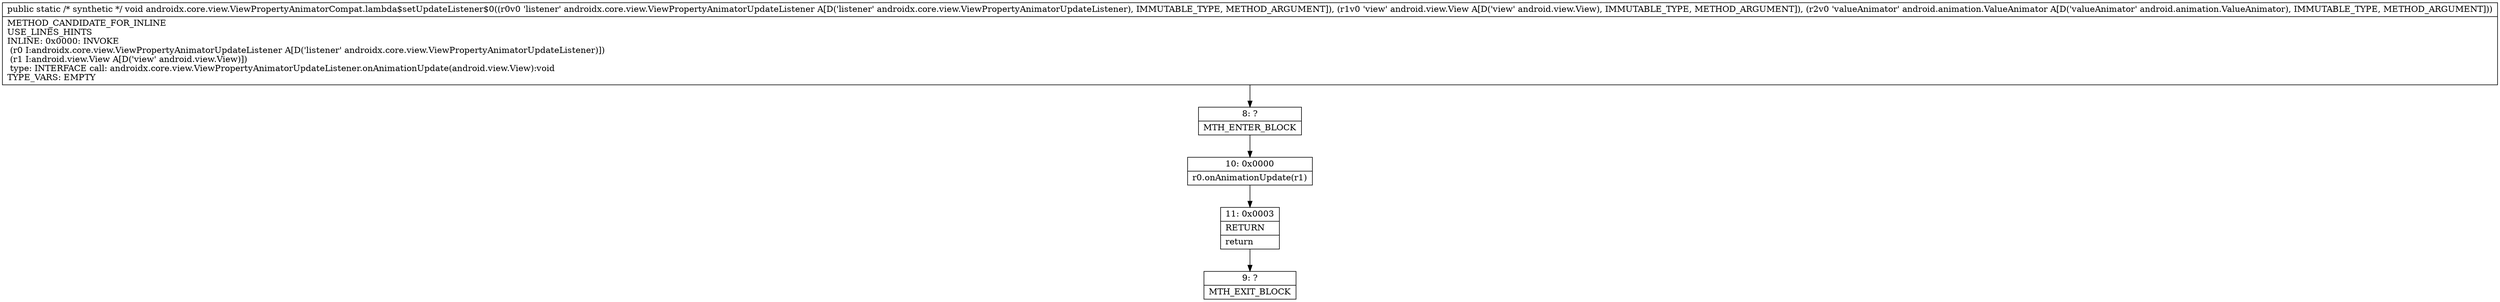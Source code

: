 digraph "CFG forandroidx.core.view.ViewPropertyAnimatorCompat.lambda$setUpdateListener$0(Landroidx\/core\/view\/ViewPropertyAnimatorUpdateListener;Landroid\/view\/View;Landroid\/animation\/ValueAnimator;)V" {
Node_8 [shape=record,label="{8\:\ ?|MTH_ENTER_BLOCK\l}"];
Node_10 [shape=record,label="{10\:\ 0x0000|r0.onAnimationUpdate(r1)\l}"];
Node_11 [shape=record,label="{11\:\ 0x0003|RETURN\l|return\l}"];
Node_9 [shape=record,label="{9\:\ ?|MTH_EXIT_BLOCK\l}"];
MethodNode[shape=record,label="{public static \/* synthetic *\/ void androidx.core.view.ViewPropertyAnimatorCompat.lambda$setUpdateListener$0((r0v0 'listener' androidx.core.view.ViewPropertyAnimatorUpdateListener A[D('listener' androidx.core.view.ViewPropertyAnimatorUpdateListener), IMMUTABLE_TYPE, METHOD_ARGUMENT]), (r1v0 'view' android.view.View A[D('view' android.view.View), IMMUTABLE_TYPE, METHOD_ARGUMENT]), (r2v0 'valueAnimator' android.animation.ValueAnimator A[D('valueAnimator' android.animation.ValueAnimator), IMMUTABLE_TYPE, METHOD_ARGUMENT]))  | METHOD_CANDIDATE_FOR_INLINE\lUSE_LINES_HINTS\lINLINE: 0x0000: INVOKE  \l  (r0 I:androidx.core.view.ViewPropertyAnimatorUpdateListener A[D('listener' androidx.core.view.ViewPropertyAnimatorUpdateListener)])\l  (r1 I:android.view.View A[D('view' android.view.View)])\l type: INTERFACE call: androidx.core.view.ViewPropertyAnimatorUpdateListener.onAnimationUpdate(android.view.View):void\lTYPE_VARS: EMPTY\l}"];
MethodNode -> Node_8;Node_8 -> Node_10;
Node_10 -> Node_11;
Node_11 -> Node_9;
}

